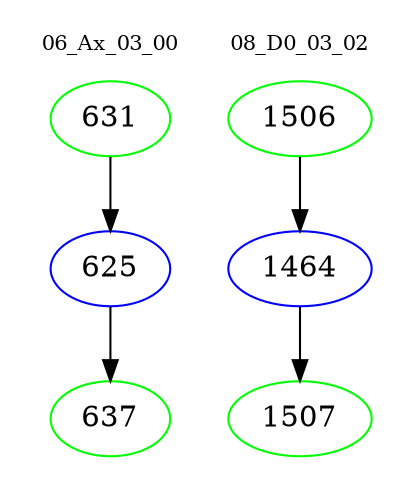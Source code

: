 digraph{
subgraph cluster_0 {
color = white
label = "06_Ax_03_00";
fontsize=10;
T0_631 [label="631", color="green"]
T0_631 -> T0_625 [color="black"]
T0_625 [label="625", color="blue"]
T0_625 -> T0_637 [color="black"]
T0_637 [label="637", color="green"]
}
subgraph cluster_1 {
color = white
label = "08_D0_03_02";
fontsize=10;
T1_1506 [label="1506", color="green"]
T1_1506 -> T1_1464 [color="black"]
T1_1464 [label="1464", color="blue"]
T1_1464 -> T1_1507 [color="black"]
T1_1507 [label="1507", color="green"]
}
}
